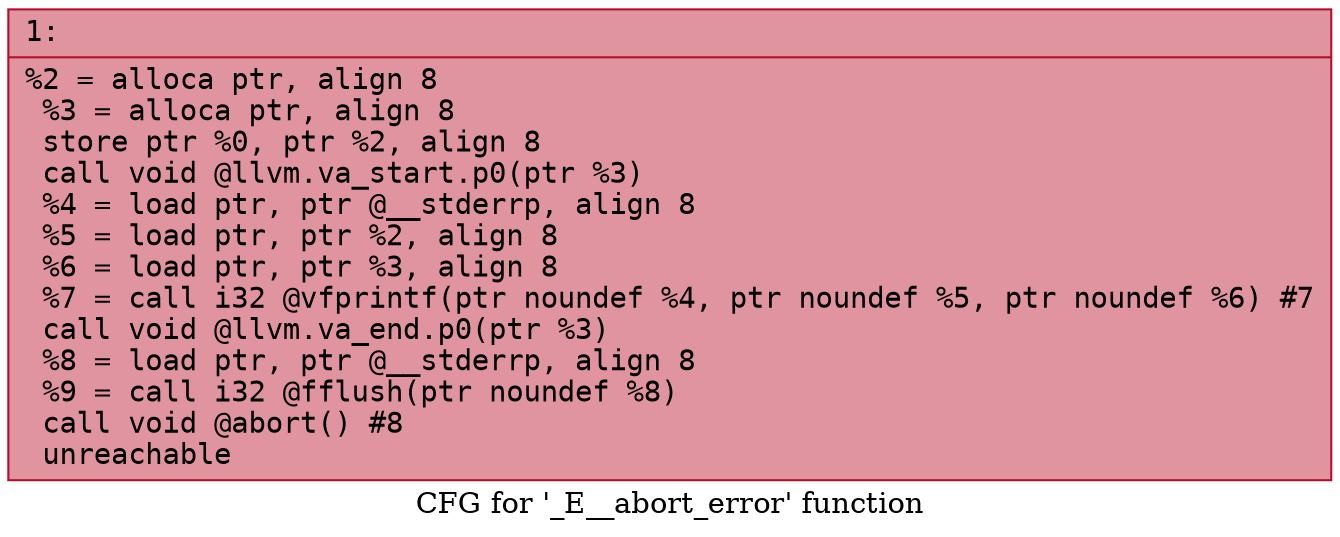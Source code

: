 digraph "CFG for '_E__abort_error' function" {
	label="CFG for '_E__abort_error' function";

	Node0x6000038ee760 [shape=record,color="#b70d28ff", style=filled, fillcolor="#b70d2870" fontname="Courier",label="{1:\l|  %2 = alloca ptr, align 8\l  %3 = alloca ptr, align 8\l  store ptr %0, ptr %2, align 8\l  call void @llvm.va_start.p0(ptr %3)\l  %4 = load ptr, ptr @__stderrp, align 8\l  %5 = load ptr, ptr %2, align 8\l  %6 = load ptr, ptr %3, align 8\l  %7 = call i32 @vfprintf(ptr noundef %4, ptr noundef %5, ptr noundef %6) #7\l  call void @llvm.va_end.p0(ptr %3)\l  %8 = load ptr, ptr @__stderrp, align 8\l  %9 = call i32 @fflush(ptr noundef %8)\l  call void @abort() #8\l  unreachable\l}"];
}
